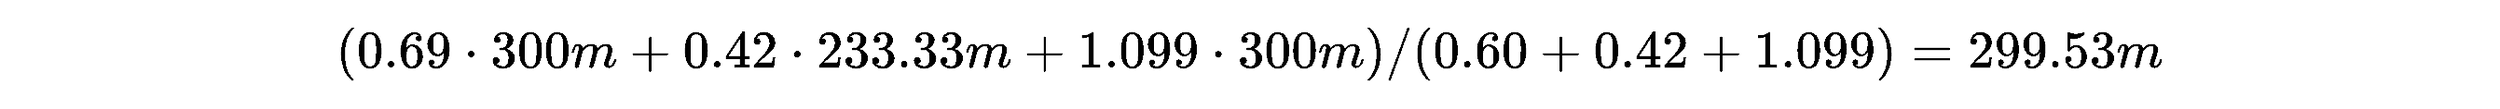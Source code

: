 <mxfile version="22.1.21" type="device">
  <diagram name="Seite-1" id="lxWWAq1kAP_uggsHGp1y">
    <mxGraphModel dx="2191" dy="913" grid="1" gridSize="10" guides="1" tooltips="1" connect="1" arrows="1" fold="1" page="1" pageScale="1" pageWidth="827" pageHeight="1169" math="1" shadow="0">
      <root>
        <mxCell id="0" />
        <mxCell id="1" parent="0" />
        <mxCell id="ZWwEfmL0rQBB9Mhb0Xoa-2" value="&lt;font style=&quot;font-size: 24px;&quot;&gt;$$(0.69\cdot300 m+ 0.42\cdot233.33m + 1.099\cdot300m) / (0.60 + 0.42 + 1.099) = 299.53m&lt;br&gt;$$&lt;/font&gt;" style="text;html=1;strokeColor=none;fillColor=none;align=center;verticalAlign=middle;whiteSpace=wrap;rounded=0;" vertex="1" parent="1">
          <mxGeometry x="-420" y="90" width="1340" height="30" as="geometry" />
        </mxCell>
      </root>
    </mxGraphModel>
  </diagram>
</mxfile>
